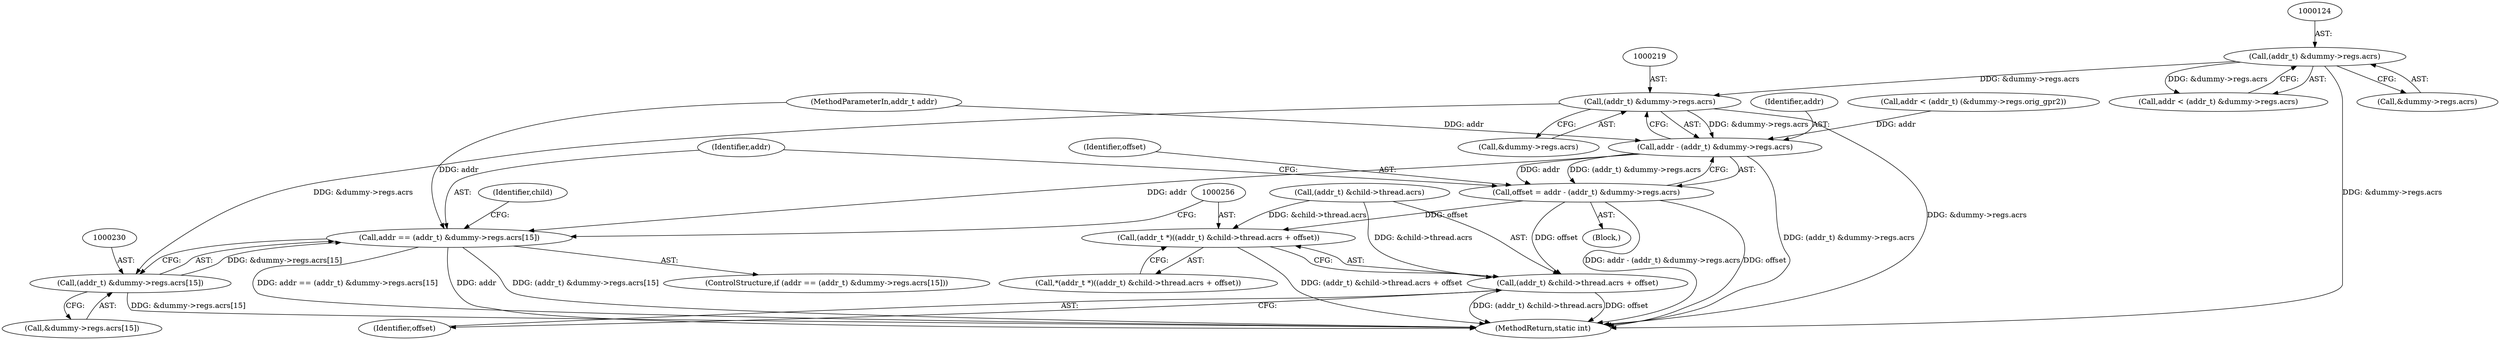 digraph "0_linux_dab6cf55f81a6e16b8147aed9a843e1691dcd318@pointer" {
"1000218" [label="(Call,(addr_t) &dummy->regs.acrs)"];
"1000123" [label="(Call,(addr_t) &dummy->regs.acrs)"];
"1000216" [label="(Call,addr - (addr_t) &dummy->regs.acrs)"];
"1000214" [label="(Call,offset = addr - (addr_t) &dummy->regs.acrs)"];
"1000255" [label="(Call,(addr_t *)((addr_t) &child->thread.acrs + offset))"];
"1000257" [label="(Call,(addr_t) &child->thread.acrs + offset)"];
"1000227" [label="(Call,addr == (addr_t) &dummy->regs.acrs[15])"];
"1000229" [label="(Call,(addr_t) &dummy->regs.acrs[15])"];
"1000121" [label="(Call,addr < (addr_t) &dummy->regs.acrs)"];
"1000228" [label="(Identifier,addr)"];
"1000216" [label="(Call,addr - (addr_t) &dummy->regs.acrs)"];
"1000255" [label="(Call,(addr_t *)((addr_t) &child->thread.acrs + offset))"];
"1000231" [label="(Call,&dummy->regs.acrs[15])"];
"1000112" [label="(MethodParameterIn,addr_t addr)"];
"1000218" [label="(Call,(addr_t) &dummy->regs.acrs)"];
"1000266" [label="(Identifier,offset)"];
"1000220" [label="(Call,&dummy->regs.acrs)"];
"1000215" [label="(Identifier,offset)"];
"1000404" [label="(MethodReturn,static int)"];
"1000214" [label="(Call,offset = addr - (addr_t) &dummy->regs.acrs)"];
"1000227" [label="(Call,addr == (addr_t) &dummy->regs.acrs[15])"];
"1000226" [label="(ControlStructure,if (addr == (addr_t) &dummy->regs.acrs[15]))"];
"1000229" [label="(Call,(addr_t) &dummy->regs.acrs[15])"];
"1000213" [label="(Block,)"];
"1000217" [label="(Identifier,addr)"];
"1000123" [label="(Call,(addr_t) &dummy->regs.acrs)"];
"1000203" [label="(Call,addr < (addr_t) (&dummy->regs.orig_gpr2))"];
"1000243" [label="(Identifier,child)"];
"1000257" [label="(Call,(addr_t) &child->thread.acrs + offset)"];
"1000254" [label="(Call,*(addr_t *)((addr_t) &child->thread.acrs + offset))"];
"1000125" [label="(Call,&dummy->regs.acrs)"];
"1000258" [label="(Call,(addr_t) &child->thread.acrs)"];
"1000218" -> "1000216"  [label="AST: "];
"1000218" -> "1000220"  [label="CFG: "];
"1000219" -> "1000218"  [label="AST: "];
"1000220" -> "1000218"  [label="AST: "];
"1000216" -> "1000218"  [label="CFG: "];
"1000218" -> "1000404"  [label="DDG: &dummy->regs.acrs"];
"1000218" -> "1000216"  [label="DDG: &dummy->regs.acrs"];
"1000123" -> "1000218"  [label="DDG: &dummy->regs.acrs"];
"1000218" -> "1000229"  [label="DDG: &dummy->regs.acrs"];
"1000123" -> "1000121"  [label="AST: "];
"1000123" -> "1000125"  [label="CFG: "];
"1000124" -> "1000123"  [label="AST: "];
"1000125" -> "1000123"  [label="AST: "];
"1000121" -> "1000123"  [label="CFG: "];
"1000123" -> "1000404"  [label="DDG: &dummy->regs.acrs"];
"1000123" -> "1000121"  [label="DDG: &dummy->regs.acrs"];
"1000216" -> "1000214"  [label="AST: "];
"1000217" -> "1000216"  [label="AST: "];
"1000214" -> "1000216"  [label="CFG: "];
"1000216" -> "1000404"  [label="DDG: (addr_t) &dummy->regs.acrs"];
"1000216" -> "1000214"  [label="DDG: addr"];
"1000216" -> "1000214"  [label="DDG: (addr_t) &dummy->regs.acrs"];
"1000203" -> "1000216"  [label="DDG: addr"];
"1000112" -> "1000216"  [label="DDG: addr"];
"1000216" -> "1000227"  [label="DDG: addr"];
"1000214" -> "1000213"  [label="AST: "];
"1000215" -> "1000214"  [label="AST: "];
"1000228" -> "1000214"  [label="CFG: "];
"1000214" -> "1000404"  [label="DDG: addr - (addr_t) &dummy->regs.acrs"];
"1000214" -> "1000404"  [label="DDG: offset"];
"1000214" -> "1000255"  [label="DDG: offset"];
"1000214" -> "1000257"  [label="DDG: offset"];
"1000255" -> "1000254"  [label="AST: "];
"1000255" -> "1000257"  [label="CFG: "];
"1000256" -> "1000255"  [label="AST: "];
"1000257" -> "1000255"  [label="AST: "];
"1000254" -> "1000255"  [label="CFG: "];
"1000255" -> "1000404"  [label="DDG: (addr_t) &child->thread.acrs + offset"];
"1000258" -> "1000255"  [label="DDG: &child->thread.acrs"];
"1000257" -> "1000266"  [label="CFG: "];
"1000258" -> "1000257"  [label="AST: "];
"1000266" -> "1000257"  [label="AST: "];
"1000257" -> "1000404"  [label="DDG: (addr_t) &child->thread.acrs"];
"1000257" -> "1000404"  [label="DDG: offset"];
"1000258" -> "1000257"  [label="DDG: &child->thread.acrs"];
"1000227" -> "1000226"  [label="AST: "];
"1000227" -> "1000229"  [label="CFG: "];
"1000228" -> "1000227"  [label="AST: "];
"1000229" -> "1000227"  [label="AST: "];
"1000243" -> "1000227"  [label="CFG: "];
"1000256" -> "1000227"  [label="CFG: "];
"1000227" -> "1000404"  [label="DDG: addr == (addr_t) &dummy->regs.acrs[15]"];
"1000227" -> "1000404"  [label="DDG: addr"];
"1000227" -> "1000404"  [label="DDG: (addr_t) &dummy->regs.acrs[15]"];
"1000112" -> "1000227"  [label="DDG: addr"];
"1000229" -> "1000227"  [label="DDG: &dummy->regs.acrs[15]"];
"1000229" -> "1000231"  [label="CFG: "];
"1000230" -> "1000229"  [label="AST: "];
"1000231" -> "1000229"  [label="AST: "];
"1000229" -> "1000404"  [label="DDG: &dummy->regs.acrs[15]"];
}

